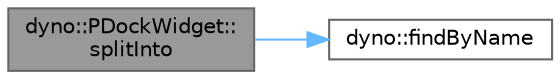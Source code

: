 digraph "dyno::PDockWidget::splitInto"
{
 // LATEX_PDF_SIZE
  bgcolor="transparent";
  edge [fontname=Helvetica,fontsize=10,labelfontname=Helvetica,labelfontsize=10];
  node [fontname=Helvetica,fontsize=10,shape=box,height=0.2,width=0.4];
  rankdir="LR";
  Node1 [id="Node000001",label="dyno::PDockWidget::\lsplitInto",height=0.2,width=0.4,color="gray40", fillcolor="grey60", style="filled", fontcolor="black",tooltip=" "];
  Node1 -> Node2 [id="edge1_Node000001_Node000002",color="steelblue1",style="solid",tooltip=" "];
  Node2 [id="Node000002",label="dyno::findByName",height=0.2,width=0.4,color="grey40", fillcolor="white", style="filled",URL="$namespacedyno.html#a2ce781d1d2d6b8de20cfb143f8ecb017",tooltip=" "];
}
